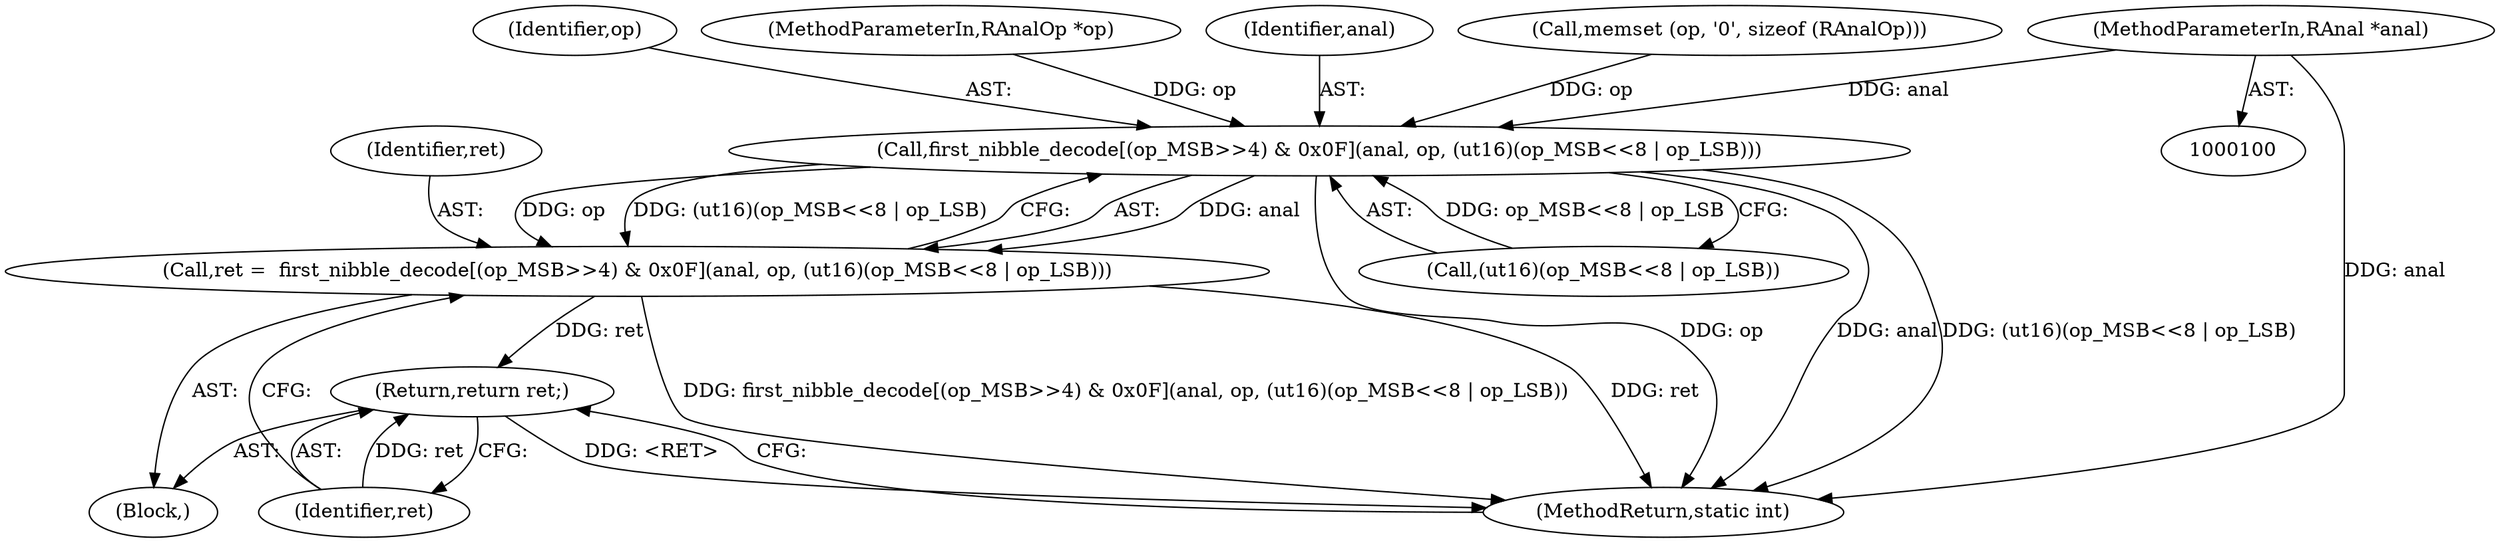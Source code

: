 digraph "0_radare2_77c47cf873dd55b396da60baa2ca83bbd39e4add@pointer" {
"1000101" [label="(MethodParameterIn,RAnal *anal)"];
"1000181" [label="(Call,first_nibble_decode[(op_MSB>>4) & 0x0F](anal, op, (ut16)(op_MSB<<8 | op_LSB)))"];
"1000179" [label="(Call,ret =  first_nibble_decode[(op_MSB>>4) & 0x0F](anal, op, (ut16)(op_MSB<<8 | op_LSB)))"];
"1000191" [label="(Return,return ret;)"];
"1000191" [label="(Return,return ret;)"];
"1000101" [label="(MethodParameterIn,RAnal *anal)"];
"1000180" [label="(Identifier,ret)"];
"1000184" [label="(Call,(ut16)(op_MSB<<8 | op_LSB))"];
"1000193" [label="(MethodReturn,static int)"];
"1000192" [label="(Identifier,ret)"];
"1000181" [label="(Call,first_nibble_decode[(op_MSB>>4) & 0x0F](anal, op, (ut16)(op_MSB<<8 | op_LSB)))"];
"1000183" [label="(Identifier,op)"];
"1000102" [label="(MethodParameterIn,RAnalOp *op)"];
"1000182" [label="(Identifier,anal)"];
"1000115" [label="(Call,memset (op, '\0', sizeof (RAnalOp)))"];
"1000179" [label="(Call,ret =  first_nibble_decode[(op_MSB>>4) & 0x0F](anal, op, (ut16)(op_MSB<<8 | op_LSB)))"];
"1000106" [label="(Block,)"];
"1000101" -> "1000100"  [label="AST: "];
"1000101" -> "1000193"  [label="DDG: anal"];
"1000101" -> "1000181"  [label="DDG: anal"];
"1000181" -> "1000179"  [label="AST: "];
"1000181" -> "1000184"  [label="CFG: "];
"1000182" -> "1000181"  [label="AST: "];
"1000183" -> "1000181"  [label="AST: "];
"1000184" -> "1000181"  [label="AST: "];
"1000179" -> "1000181"  [label="CFG: "];
"1000181" -> "1000193"  [label="DDG: anal"];
"1000181" -> "1000193"  [label="DDG: (ut16)(op_MSB<<8 | op_LSB)"];
"1000181" -> "1000193"  [label="DDG: op"];
"1000181" -> "1000179"  [label="DDG: anal"];
"1000181" -> "1000179"  [label="DDG: op"];
"1000181" -> "1000179"  [label="DDG: (ut16)(op_MSB<<8 | op_LSB)"];
"1000115" -> "1000181"  [label="DDG: op"];
"1000102" -> "1000181"  [label="DDG: op"];
"1000184" -> "1000181"  [label="DDG: op_MSB<<8 | op_LSB"];
"1000179" -> "1000106"  [label="AST: "];
"1000180" -> "1000179"  [label="AST: "];
"1000192" -> "1000179"  [label="CFG: "];
"1000179" -> "1000193"  [label="DDG: first_nibble_decode[(op_MSB>>4) & 0x0F](anal, op, (ut16)(op_MSB<<8 | op_LSB))"];
"1000179" -> "1000193"  [label="DDG: ret"];
"1000179" -> "1000191"  [label="DDG: ret"];
"1000191" -> "1000106"  [label="AST: "];
"1000191" -> "1000192"  [label="CFG: "];
"1000192" -> "1000191"  [label="AST: "];
"1000193" -> "1000191"  [label="CFG: "];
"1000191" -> "1000193"  [label="DDG: <RET>"];
"1000192" -> "1000191"  [label="DDG: ret"];
}
